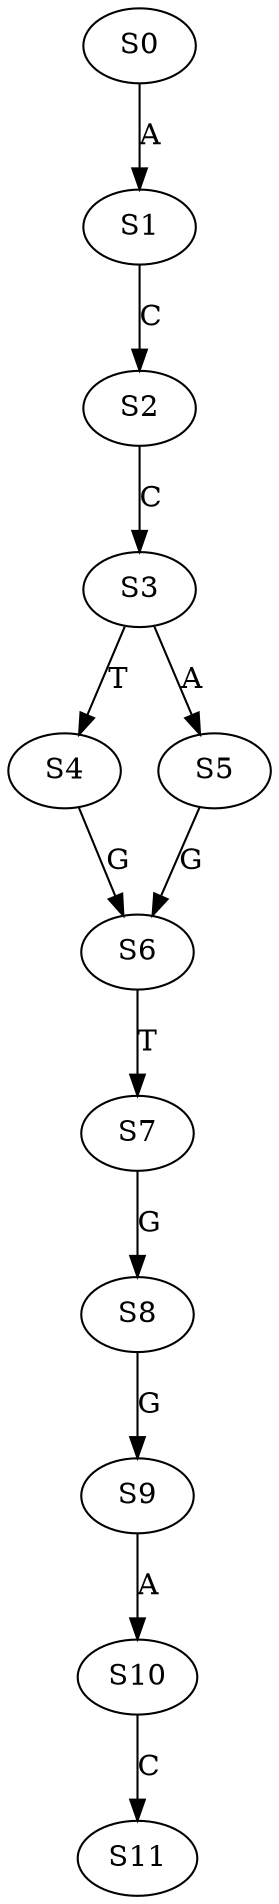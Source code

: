 strict digraph  {
	S0 -> S1 [ label = A ];
	S1 -> S2 [ label = C ];
	S2 -> S3 [ label = C ];
	S3 -> S4 [ label = T ];
	S3 -> S5 [ label = A ];
	S4 -> S6 [ label = G ];
	S5 -> S6 [ label = G ];
	S6 -> S7 [ label = T ];
	S7 -> S8 [ label = G ];
	S8 -> S9 [ label = G ];
	S9 -> S10 [ label = A ];
	S10 -> S11 [ label = C ];
}
